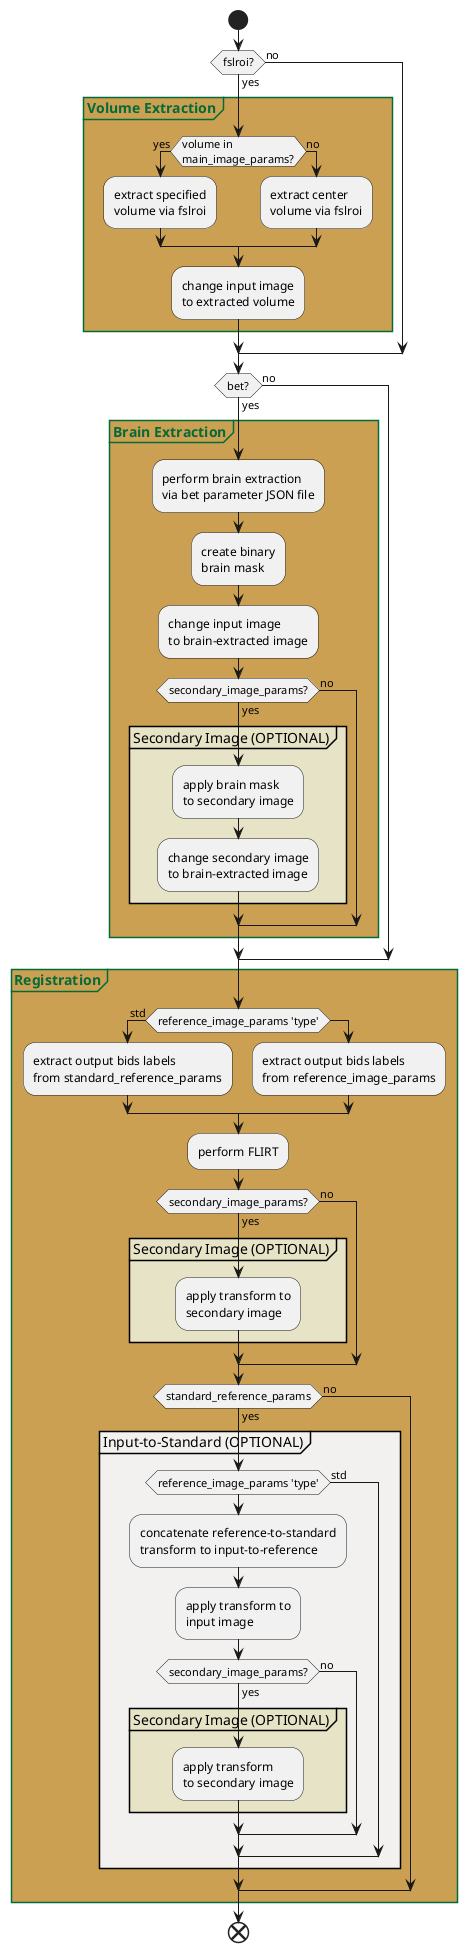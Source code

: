 
@startuml
skinparam ConditionEndStyle hline
!pragma useVerticalIf on

<style>
.default {
    LineColor 046A38
    FontColor 046A38
    BackgroundColor #CBA052
}
.secondary {
    BackgroundColor #E7E3C6
}
.standard {
    BackgroundColor #F2F1F0
}
</style>
start


if (fslroi?) then (yes)
    partition "**Volume Extraction**" <<default>> {
        if (volume in\nmain_image_params?) then (yes)
            :extract specified\nvolume via fslroi;
        else (no)
            :extract center\nvolume via fslroi;
        endif
        :change input image\nto extracted volume;
    }
else (no)
endif
if (bet?) then (yes)
    partition "**Brain Extraction**" <<default>> {
        :perform brain extraction\nvia bet parameter JSON file;
        :create binary\nbrain mask;
        :change input image\nto brain-extracted image;
        if (secondary_image_params?) then (yes)
            partition "Secondary Image (OPTIONAL)" <<secondary>> {
                :apply brain mask\nto secondary image;
                :change secondary image\nto brain-extracted image;
            }
        else (no)
        endif
    }
else (no)
endif



partition #CBA052 "**Registration**" <<default>> {
    if (reference_image_params 'type') then (std)
        :extract output bids labels\nfrom standard_reference_params;
    else
        :extract output bids labels\nfrom reference_image_params;
    endif
    :perform FLIRT;

    if (secondary_image_params?) then (yes)
        partition "Secondary Image (OPTIONAL)" <<secondary>> {
            :apply transform to\nsecondary image;
        }
    else (no)
    endif

    if (standard_reference_params) then (yes)
        partition "Input-to-Standard (OPTIONAL)" <<standard>> {
            if (reference_image_params 'type') then (std)
            else
                :concatenate reference-to-standard\ntransform to input-to-reference;
                :apply transform to\ninput image;
                if (secondary_image_params?) then (yes)
                    partition "Secondary Image (OPTIONAL)" <<secondary>> {
                        :apply transform\nto secondary image;
                    }
                else (no)
                endif
            endif
        }
    else (no)
    endif
}
        

end

@enduml